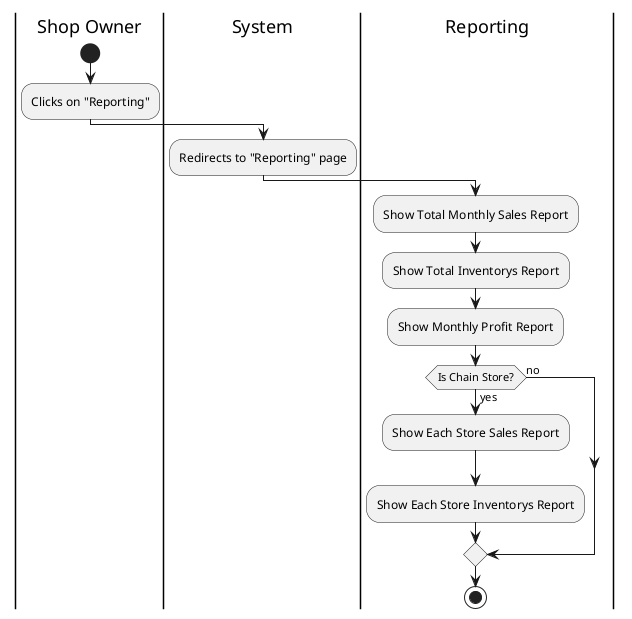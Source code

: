 @startuml Reporting

|Shop Owner|
start
:Clicks on "Reporting";

|System|
:Redirects to "Reporting" page;

|Reporting|
:Show Total Monthly Sales Report;
:Show Total Inventorys Report;
:Show Monthly Profit Report;

if (Is Chain Store?) then (yes)
  :Show Each Store Sales Report;
  :Show Each Store Inventorys Report;
else (no)
endif

stop

@enduml
